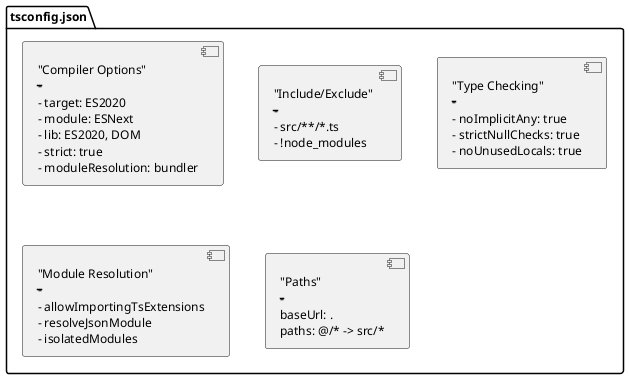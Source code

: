 @startuml tsconfig.json Structure

skinparam backgroundColor #FFFFFF
skinparam defaultFontName Arial
skinparam defaultFontSize 12

package "tsconfig.json" {
  ["Compiler Options" \n----- \n- target: ES2020\n- module: ESNext\n- lib: ES2020, DOM\n- strict: true\n- moduleResolution: bundler]
  
  ["Include/Exclude" \n----- \n- src/**/*.ts\n- !node_modules]
  
  ["Type Checking" \n----- \n- noImplicitAny: true\n- strictNullChecks: true\n- noUnusedLocals: true]
  
  ["Module Resolution" \n----- \n- allowImportingTsExtensions\n- resolveJsonModule\n- isolatedModules]
  
  ["Paths" \n----- \nbaseUrl: .\npaths: @/* -> src/*]
}

@enduml